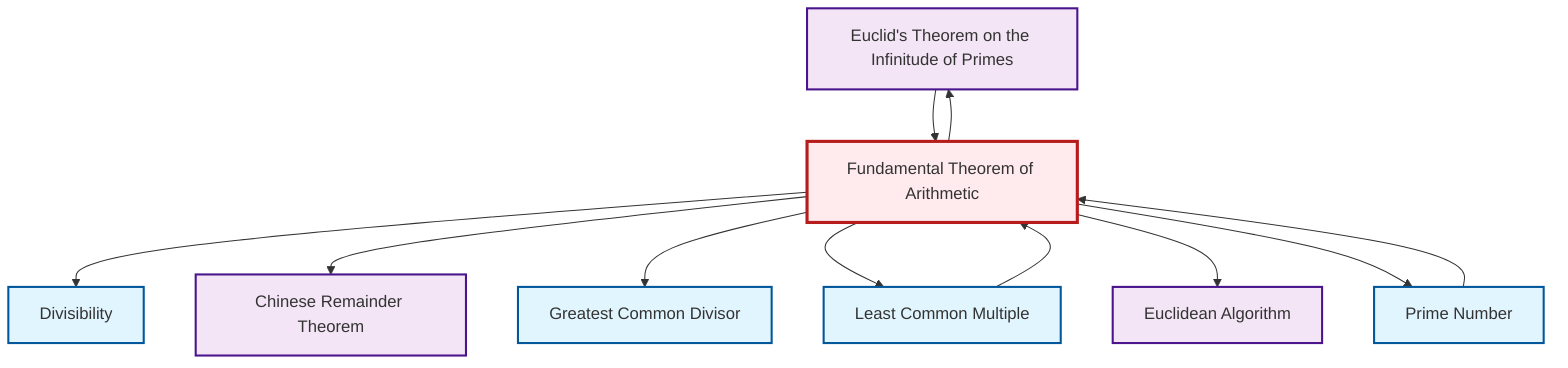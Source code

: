 graph TD
    classDef definition fill:#e1f5fe,stroke:#01579b,stroke-width:2px
    classDef theorem fill:#f3e5f5,stroke:#4a148c,stroke-width:2px
    classDef axiom fill:#fff3e0,stroke:#e65100,stroke-width:2px
    classDef example fill:#e8f5e9,stroke:#1b5e20,stroke-width:2px
    classDef current fill:#ffebee,stroke:#b71c1c,stroke-width:3px
    thm-euclid-infinitude-primes["Euclid's Theorem on the Infinitude of Primes"]:::theorem
    thm-fundamental-arithmetic["Fundamental Theorem of Arithmetic"]:::theorem
    def-lcm["Least Common Multiple"]:::definition
    thm-chinese-remainder["Chinese Remainder Theorem"]:::theorem
    def-prime["Prime Number"]:::definition
    thm-euclidean-algorithm["Euclidean Algorithm"]:::theorem
    def-divisibility["Divisibility"]:::definition
    def-gcd["Greatest Common Divisor"]:::definition
    thm-fundamental-arithmetic --> def-divisibility
    thm-fundamental-arithmetic --> thm-chinese-remainder
    thm-fundamental-arithmetic --> def-gcd
    thm-fundamental-arithmetic --> thm-euclid-infinitude-primes
    thm-euclid-infinitude-primes --> thm-fundamental-arithmetic
    def-prime --> thm-fundamental-arithmetic
    thm-fundamental-arithmetic --> def-lcm
    thm-fundamental-arithmetic --> thm-euclidean-algorithm
    thm-fundamental-arithmetic --> def-prime
    def-lcm --> thm-fundamental-arithmetic
    class thm-fundamental-arithmetic current